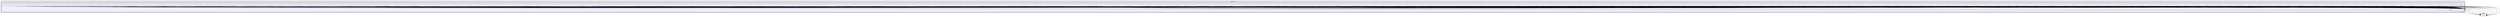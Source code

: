 digraph "xmipp/applications/programs" {
  compound=true
  node [ fontsize="10", fontname="Helvetica"];
  edge [ labelfontsize="10", labelfontname="Helvetica"];
  subgraph clusterdir_b3962408a9d113f537f7fdf538531da9 {
    graph [ bgcolor="#ddddee", pencolor="black", label="applications" fontname="Helvetica", fontsize="10", URL="dir_b3962408a9d113f537f7fdf538531da9.html"]
  subgraph clusterdir_592b16dc4070b933e5655da2b0d20bbb {
    graph [ bgcolor="#eeeeff", pencolor="black", label="" URL="dir_592b16dc4070b933e5655da2b0d20bbb.html"];
    dir_592b16dc4070b933e5655da2b0d20bbb [shape=plaintext label="programs"];
    dir_72466324bb5a4e0fd0ef67b200b22ad2 [shape=box label="angular_accuracy_pca" color="black" fillcolor="white" style="filled" URL="dir_72466324bb5a4e0fd0ef67b200b22ad2.html"];
    dir_26318186a9ed4782f9a7cdc4fea00ee6 [shape=box label="angular_assignment_mag" color="black" fillcolor="white" style="filled" URL="dir_26318186a9ed4782f9a7cdc4fea00ee6.html"];
    dir_a1e7cd0ef94126989e19a316fc5e190f [shape=box label="angular_break_symmetry" color="black" fillcolor="white" style="filled" URL="dir_a1e7cd0ef94126989e19a316fc5e190f.html"];
    dir_6dd6fbe26083a1bca404da0d389d013a [shape=box label="angular_commonline" color="black" fillcolor="white" style="filled" URL="dir_6dd6fbe26083a1bca404da0d389d013a.html"];
    dir_46179eb8f51352204157944329d38e4e [shape=box label="angular_continuous_assign" color="black" fillcolor="white" style="filled" URL="dir_46179eb8f51352204157944329d38e4e.html"];
    dir_431a5443fd76bc8aebc31a85b11e4f66 [shape=box label="angular_continuous_assign2" color="black" fillcolor="white" style="filled" URL="dir_431a5443fd76bc8aebc31a85b11e4f66.html"];
    dir_77a7d3fa830e49a8dcb234d2d26a8291 [shape=box label="angular_discrete_assign" color="black" fillcolor="white" style="filled" URL="dir_77a7d3fa830e49a8dcb234d2d26a8291.html"];
    dir_a8d13ff4aaa8d6443252fc40c7071efc [shape=box label="angular_distance" color="black" fillcolor="white" style="filled" URL="dir_a8d13ff4aaa8d6443252fc40c7071efc.html"];
    dir_9ddba6991d7d6ae524aa145cd2cde6e0 [shape=box label="angular_distribution_show" color="black" fillcolor="white" style="filled" URL="dir_9ddba6991d7d6ae524aa145cd2cde6e0.html"];
    dir_5c29ec2d3074cc05eeab29a80bf32dd8 [shape=box label="angular_estimate_tilt_axis" color="black" fillcolor="white" style="filled" URL="dir_5c29ec2d3074cc05eeab29a80bf32dd8.html"];
    dir_753b58350efcd051e7c23e5b224a6038 [shape=box label="angular_neighbourhood" color="black" fillcolor="white" style="filled" URL="dir_753b58350efcd051e7c23e5b224a6038.html"];
    dir_2ef9760a9b7e181ef34cd1500fde84bb [shape=box label="angular_project_library" color="black" fillcolor="white" style="filled" URL="dir_2ef9760a9b7e181ef34cd1500fde84bb.html"];
    dir_93d0ddae6c5c1d713a14bc3d07a34415 [shape=box label="angular_projection_matching" color="black" fillcolor="white" style="filled" URL="dir_93d0ddae6c5c1d713a14bc3d07a34415.html"];
    dir_0f6681c88d7a293a5edda5d7581542cf [shape=box label="angular_rotate" color="black" fillcolor="white" style="filled" URL="dir_0f6681c88d7a293a5edda5d7581542cf.html"];
    dir_6b14e9a569b7ecf4e4ca69c1be1df576 [shape=box label="angular_sph_alignment" color="black" fillcolor="white" style="filled" URL="dir_6b14e9a569b7ecf4e4ca69c1be1df576.html"];
    dir_edf2653b573b5786d6bb46351865e86f [shape=box label="classify_analyze_cluster" color="black" fillcolor="white" style="filled" URL="dir_edf2653b573b5786d6bb46351865e86f.html"];
    dir_9a6f5454c19b3b888d4af1d2385a9f02 [shape=box label="classify_compare_classes" color="black" fillcolor="white" style="filled" URL="dir_9a6f5454c19b3b888d4af1d2385a9f02.html"];
    dir_14db699c7e71e514c068c02212d0941f [shape=box label="classify_evaluate_classes" color="black" fillcolor="white" style="filled" URL="dir_14db699c7e71e514c068c02212d0941f.html"];
    dir_0ef17882f445abfadbd9aa0ac7b41302 [shape=box label="classify_extract_features" color="black" fillcolor="white" style="filled" URL="dir_0ef17882f445abfadbd9aa0ac7b41302.html"];
    dir_3a246bf6eb6a7b914cf3c58dabdd3d09 [shape=box label="classify_first_split" color="black" fillcolor="white" style="filled" URL="dir_3a246bf6eb6a7b914cf3c58dabdd3d09.html"];
    dir_b4d6e6e0e52b37d833b28adddd05f81d [shape=box label="classify_first_split3" color="black" fillcolor="white" style="filled" URL="dir_b4d6e6e0e52b37d833b28adddd05f81d.html"];
    dir_fbb4af479767ac84736b26b0c9a6f93a [shape=box label="classify_kerdensom" color="black" fillcolor="white" style="filled" URL="dir_fbb4af479767ac84736b26b0c9a6f93a.html"];
    dir_719e19c1ad52d72900670bf404ba93f5 [shape=box label="classify_kmeans_2d" color="black" fillcolor="white" style="filled" URL="dir_719e19c1ad52d72900670bf404ba93f5.html"];
    dir_401cfe45426f16dea550062dd95a1524 [shape=box label="classify_significant" color="black" fillcolor="white" style="filled" URL="dir_401cfe45426f16dea550062dd95a1524.html"];
    dir_59b8f92c745ef5faa58fc84ca64e407f [shape=box label="coordinates_noisy_zones_filter" color="black" fillcolor="white" style="filled" URL="dir_59b8f92c745ef5faa58fc84ca64e407f.html"];
    dir_109069272e841e57d81dfe5ad986899c [shape=box label="ctf_correct_idr" color="black" fillcolor="white" style="filled" URL="dir_109069272e841e57d81dfe5ad986899c.html"];
    dir_09a1cffea3090f8b213c3f335573d305 [shape=box label="ctf_correct_phase" color="black" fillcolor="white" style="filled" URL="dir_09a1cffea3090f8b213c3f335573d305.html"];
    dir_95f263203b0ece141f5e7e1c8126f846 [shape=box label="ctf_correct_wiener2d" color="black" fillcolor="white" style="filled" URL="dir_95f263203b0ece141f5e7e1c8126f846.html"];
    dir_bad2f3e166ef9403f76f1e5c8120d210 [shape=box label="ctf_correct_wiener3d" color="black" fillcolor="white" style="filled" URL="dir_bad2f3e166ef9403f76f1e5c8120d210.html"];
    dir_01c6479fc0fd9a462524a56f9045d27c [shape=box label="ctf_create_ctfdat" color="black" fillcolor="white" style="filled" URL="dir_01c6479fc0fd9a462524a56f9045d27c.html"];
    dir_d299181e1e60229c0ba61c3dfe83f7b3 [shape=box label="ctf_enhance_psd" color="black" fillcolor="white" style="filled" URL="dir_d299181e1e60229c0ba61c3dfe83f7b3.html"];
    dir_368f890b93ce14d7fd462720ff088076 [shape=box label="ctf_estimate_from_micrograph" color="black" fillcolor="white" style="filled" URL="dir_368f890b93ce14d7fd462720ff088076.html"];
    dir_0fb02ba352d5520cadbbbd56527fe8ca [shape=box label="ctf_estimate_from_psd" color="black" fillcolor="white" style="filled" URL="dir_0fb02ba352d5520cadbbbd56527fe8ca.html"];
    dir_4a571f2c4e25fb0dbd3f3f163a513d6b [shape=box label="ctf_estimate_from_psd_fast" color="black" fillcolor="white" style="filled" URL="dir_4a571f2c4e25fb0dbd3f3f163a513d6b.html"];
    dir_2c82407fd773d423dfed3db602b2b9e2 [shape=box label="ctf_group" color="black" fillcolor="white" style="filled" URL="dir_2c82407fd773d423dfed3db602b2b9e2.html"];
    dir_10318ea6d10a05988e3c45a647b48f1c [shape=box label="ctf_phase_flip" color="black" fillcolor="white" style="filled" URL="dir_10318ea6d10a05988e3c45a647b48f1c.html"];
    dir_147330f84dec8e3ba65527d2e84ca319 [shape=box label="ctf_show" color="black" fillcolor="white" style="filled" URL="dir_147330f84dec8e3ba65527d2e84ca319.html"];
    dir_1a91a9406b8078075e6ae0c0e904fc3e [shape=box label="ctf_sort_psds" color="black" fillcolor="white" style="filled" URL="dir_1a91a9406b8078075e6ae0c0e904fc3e.html"];
    dir_e97522517d3703561e8bcf0e28ab2965 [shape=box label="cuda_align_significant" color="black" fillcolor="white" style="filled" URL="dir_e97522517d3703561e8bcf0e28ab2965.html"];
    dir_96b900a4bd57a5332cea31d3881baffc [shape=box label="cuda_angular_sph_alignment" color="black" fillcolor="white" style="filled" URL="dir_96b900a4bd57a5332cea31d3881baffc.html"];
    dir_0045444450ff25aecaef96551777419c [shape=box label="cuda_correlation" color="black" fillcolor="white" style="filled" URL="dir_0045444450ff25aecaef96551777419c.html"];
    dir_d27e872378bebf50f31475c00957f315 [shape=box label="cuda_movie_alignment_correlation" color="black" fillcolor="white" style="filled" URL="dir_d27e872378bebf50f31475c00957f315.html"];
    dir_7b7dd0ca6ca25b5880ecc56937de704c [shape=box label="cuda_reconstruct_fourier" color="black" fillcolor="white" style="filled" URL="dir_7b7dd0ca6ca25b5880ecc56937de704c.html"];
    dir_b0574171b65e4a6893e7ad2f3707c770 [shape=box label="cuda_volume_deform_sph" color="black" fillcolor="white" style="filled" URL="dir_b0574171b65e4a6893e7ad2f3707c770.html"];
    dir_56e7c111bb30cfc03e9c33c4f872de65 [shape=box label="cuda_volume_halves_restoration" color="black" fillcolor="white" style="filled" URL="dir_56e7c111bb30cfc03e9c33c4f872de65.html"];
    dir_12b3a7518b7c5a6eb3c8c9e1aafe8806 [shape=box label="evaluate_coordinates" color="black" fillcolor="white" style="filled" URL="dir_12b3a7518b7c5a6eb3c8c9e1aafe8806.html"];
    dir_013feee1d5761d4798350f4c1f988f98 [shape=box label="extract_subset" color="black" fillcolor="white" style="filled" URL="dir_013feee1d5761d4798350f4c1f988f98.html"];
    dir_78bb30dbd01804896e73d903ac92d254 [shape=box label="flexible_alignment" color="black" fillcolor="white" style="filled" URL="dir_78bb30dbd01804896e73d903ac92d254.html"];
    dir_5aff0cbb21ff9586f88d75bd0e41724b [shape=box label="idr_xray_tomo" color="black" fillcolor="white" style="filled" URL="dir_5aff0cbb21ff9586f88d75bd0e41724b.html"];
    dir_cf25553b0b57af01ab60f2077c2a78b1 [shape=box label="image_align" color="black" fillcolor="white" style="filled" URL="dir_cf25553b0b57af01ab60f2077c2a78b1.html"];
    dir_0a7803aead9526b02420ddd3f8f48dd8 [shape=box label="image_align_tilt_pairs" color="black" fillcolor="white" style="filled" URL="dir_0a7803aead9526b02420ddd3f8f48dd8.html"];
    dir_542b581e1a22f7a9bfc7e730e9a04839 [shape=box label="image_assignment_tilt_pair" color="black" fillcolor="white" style="filled" URL="dir_542b581e1a22f7a9bfc7e730e9a04839.html"];
    dir_d771866b95be7814581f2d97aa944844 [shape=box label="image_common_lines" color="black" fillcolor="white" style="filled" URL="dir_d771866b95be7814581f2d97aa944844.html"];
    dir_fcbb8c5c63feeea3bfb908195dcb4c2f [shape=box label="image_convert" color="black" fillcolor="white" style="filled" URL="dir_fcbb8c5c63feeea3bfb908195dcb4c2f.html"];
    dir_3eccf67fad9333cf74e71c49e18d072e [shape=box label="image_eliminate_byEnergy" color="black" fillcolor="white" style="filled" URL="dir_3eccf67fad9333cf74e71c49e18d072e.html"];
    dir_83ebe9f0113a3ba26ef1d8dbcdd97e94 [shape=box label="image_eliminate_empty_particles" color="black" fillcolor="white" style="filled" URL="dir_83ebe9f0113a3ba26ef1d8dbcdd97e94.html"];
    dir_d0f15e58080bce731e4d53492fc546cb [shape=box label="image_find_center" color="black" fillcolor="white" style="filled" URL="dir_d0f15e58080bce731e4d53492fc546cb.html"];
    dir_368af7b090caae63995837fae608ab7f [shape=box label="image_header" color="black" fillcolor="white" style="filled" URL="dir_368af7b090caae63995837fae608ab7f.html"];
    dir_eaded583e40e4ce7ca15d3dffbbfa9ea [shape=box label="image_histogram" color="black" fillcolor="white" style="filled" URL="dir_eaded583e40e4ce7ca15d3dffbbfa9ea.html"];
    dir_72d0f01bb0d04c93344d1f331e5013e4 [shape=box label="image_odd_even" color="black" fillcolor="white" style="filled" URL="dir_72d0f01bb0d04c93344d1f331e5013e4.html"];
    dir_6051ed5ce1f8d2a3d1ddaf302387675e [shape=box label="image_operate" color="black" fillcolor="white" style="filled" URL="dir_6051ed5ce1f8d2a3d1ddaf302387675e.html"];
    dir_1b0418a5b856a40a3b0f2ed8246e012c [shape=box label="image_residuals" color="black" fillcolor="white" style="filled" URL="dir_1b0418a5b856a40a3b0f2ed8246e012c.html"];
    dir_c41fb3856d0efc5f4af6c4589c6b27ff [shape=box label="image_resize" color="black" fillcolor="white" style="filled" URL="dir_c41fb3856d0efc5f4af6c4589c6b27ff.html"];
    dir_774cedcc50b07fb8cb350bbfc139b196 [shape=box label="image_rotational_pca" color="black" fillcolor="white" style="filled" URL="dir_774cedcc50b07fb8cb350bbfc139b196.html"];
    dir_396592978e58bb3232bb3ebc1b288fe2 [shape=box label="image_rotational_spectra" color="black" fillcolor="white" style="filled" URL="dir_396592978e58bb3232bb3ebc1b288fe2.html"];
    dir_1cd67d8eb527150d1bfbb62338dad60e [shape=box label="image_separate_objects" color="black" fillcolor="white" style="filled" URL="dir_1cd67d8eb527150d1bfbb62338dad60e.html"];
    dir_2049e501199bb464eb0b95ab798efebd [shape=box label="image_sort_by_statistics" color="black" fillcolor="white" style="filled" URL="dir_2049e501199bb464eb0b95ab798efebd.html"];
    dir_8b4bc210bafa3df7aa733ed70439a253 [shape=box label="image_ssnr" color="black" fillcolor="white" style="filled" URL="dir_8b4bc210bafa3df7aa733ed70439a253.html"];
    dir_ad3bd74eb8944f703e6b2f34b6caca30 [shape=box label="image_statistics" color="black" fillcolor="white" style="filled" URL="dir_ad3bd74eb8944f703e6b2f34b6caca30.html"];
    dir_2d613eeb146f7750f5cbaf0904ae2db9 [shape=box label="image_vectorize" color="black" fillcolor="white" style="filled" URL="dir_2d613eeb146f7750f5cbaf0904ae2db9.html"];
    dir_23b741bfbd6e602b2e8efb8463b62c90 [shape=box label="matrix_dimred" color="black" fillcolor="white" style="filled" URL="dir_23b741bfbd6e602b2e8efb8463b62c90.html"];
    dir_bc9a0965d4253e69bb823fb114d5cd96 [shape=box label="metadata_convert_to_spider" color="black" fillcolor="white" style="filled" URL="dir_bc9a0965d4253e69bb823fb114d5cd96.html"];
    dir_87dc861515d600d6990ee96139db57bb [shape=box label="metadata_histogram" color="black" fillcolor="white" style="filled" URL="dir_87dc861515d600d6990ee96139db57bb.html"];
    dir_30b0c48a4f32209b993e88879b186836 [shape=box label="metadata_import" color="black" fillcolor="white" style="filled" URL="dir_30b0c48a4f32209b993e88879b186836.html"];
    dir_cc341baae28843da31e513d33fb7f425 [shape=box label="metadata_split" color="black" fillcolor="white" style="filled" URL="dir_cc341baae28843da31e513d33fb7f425.html"];
    dir_203b5741f8643c51e87365d3135ac1bd [shape=box label="metadata_split_3D" color="black" fillcolor="white" style="filled" URL="dir_203b5741f8643c51e87365d3135ac1bd.html"];
    dir_6173da876c91a047f57099306e248417 [shape=box label="metadata_utilities" color="black" fillcolor="white" style="filled" URL="dir_6173da876c91a047f57099306e248417.html"];
    dir_d20c36c2c08af76e7b058edaa98ad973 [shape=box label="metadata_xml" color="black" fillcolor="white" style="filled" URL="dir_d20c36c2c08af76e7b058edaa98ad973.html"];
    dir_b706d36902b53e8f126c0b6113ec3065 [shape=box label="micrograph_automatic_picking" color="black" fillcolor="white" style="filled" URL="dir_b706d36902b53e8f126c0b6113ec3065.html"];
    dir_8490765cab5005676cdf63caecd0a2ab [shape=box label="micrograph_scissor" color="black" fillcolor="white" style="filled" URL="dir_8490765cab5005676cdf63caecd0a2ab.html"];
    dir_28e92b5c8b94a7288a95849259fd2637 [shape=box label="ml_align2d" color="black" fillcolor="white" style="filled" URL="dir_28e92b5c8b94a7288a95849259fd2637.html"];
    dir_28b91669e095be84721af1a86cfc4002 [shape=box label="ml_refine3d" color="black" fillcolor="white" style="filled" URL="dir_28b91669e095be84721af1a86cfc4002.html"];
    dir_f9005498ddda6397330fc7ae1d12e38c [shape=box label="ml_tomo" color="black" fillcolor="white" style="filled" URL="dir_f9005498ddda6397330fc7ae1d12e38c.html"];
    dir_ca3f236f1a9b72ceaea2f55e02673f32 [shape=box label="mlf_align2d" color="black" fillcolor="white" style="filled" URL="dir_ca3f236f1a9b72ceaea2f55e02673f32.html"];
    dir_40f5b08a5286dd5e491449bedc708c27 [shape=box label="mlf_refine3d" color="black" fillcolor="white" style="filled" URL="dir_40f5b08a5286dd5e491449bedc708c27.html"];
    dir_4995c6ab2287a97d5337eb3ed89a18e0 [shape=box label="movie_alignment_correlation" color="black" fillcolor="white" style="filled" URL="dir_4995c6ab2287a97d5337eb3ed89a18e0.html"];
    dir_54a8707bd821322e0aee7a74749d40f1 [shape=box label="movie_estimate_gain" color="black" fillcolor="white" style="filled" URL="dir_54a8707bd821322e0aee7a74749d40f1.html"];
    dir_bedbee00eee5c1ebe9a339baf27f84f9 [shape=box label="movie_filter_dose" color="black" fillcolor="white" style="filled" URL="dir_bedbee00eee5c1ebe9a339baf27f84f9.html"];
    dir_c6755d8752d785ba2488bd866c822fed [shape=box label="movie_optical_alignment_cpu" color="black" fillcolor="white" style="filled" URL="dir_c6755d8752d785ba2488bd866c822fed.html"];
    dir_ba24cc3726e06fc9b29efb717ff123ed [shape=box label="movie_optical_alignment_gpu" color="black" fillcolor="white" style="filled" URL="dir_ba24cc3726e06fc9b29efb717ff123ed.html"];
    dir_7f6b6503746e1eba4948f00ec984226a [shape=box label="mpi_angular_accuracy_pca" color="black" fillcolor="white" style="filled" URL="dir_7f6b6503746e1eba4948f00ec984226a.html"];
    dir_c74557d44020155ef205e3591c56e76b [shape=box label="mpi_angular_assignment_mag" color="black" fillcolor="white" style="filled" URL="dir_c74557d44020155ef205e3591c56e76b.html"];
    dir_e2c52578c107e2c45d2b4c042247d43e [shape=box label="mpi_angular_class_average" color="black" fillcolor="white" style="filled" URL="dir_e2c52578c107e2c45d2b4c042247d43e.html"];
    dir_aaf9a29f070bcf5d971cc6227ed1b82f [shape=box label="mpi_angular_continuous_assign" color="black" fillcolor="white" style="filled" URL="dir_aaf9a29f070bcf5d971cc6227ed1b82f.html"];
    dir_af70b636ed8bbe6c6ff62bec8c6e0209 [shape=box label="mpi_angular_continuous_assign2" color="black" fillcolor="white" style="filled" URL="dir_af70b636ed8bbe6c6ff62bec8c6e0209.html"];
    dir_68bf8a5ace5050daa3c7c2857557849a [shape=box label="mpi_angular_discrete_assign" color="black" fillcolor="white" style="filled" URL="dir_68bf8a5ace5050daa3c7c2857557849a.html"];
    dir_ec73ccfe3567b90b973847b4f4e4f65c [shape=box label="mpi_angular_project_library" color="black" fillcolor="white" style="filled" URL="dir_ec73ccfe3567b90b973847b4f4e4f65c.html"];
    dir_2ba99123757595d603b2edb45b632eb6 [shape=box label="mpi_angular_projection_matching" color="black" fillcolor="white" style="filled" URL="dir_2ba99123757595d603b2edb45b632eb6.html"];
    dir_d2c83223447fcf8a44d0f1678f6aa4c8 [shape=box label="mpi_angular_sph_alignment" color="black" fillcolor="white" style="filled" URL="dir_d2c83223447fcf8a44d0f1678f6aa4c8.html"];
    dir_65b611082b2b98204b3adfc62c67f2bf [shape=box label="mpi_classify_CL2D" color="black" fillcolor="white" style="filled" URL="dir_65b611082b2b98204b3adfc62c67f2bf.html"];
    dir_95888da6777f3a8e287e9c462b6902c2 [shape=box label="mpi_classify_CL2D_core_analysis" color="black" fillcolor="white" style="filled" URL="dir_95888da6777f3a8e287e9c462b6902c2.html"];
    dir_503aa0227cbd28861c90991e1b373a10 [shape=box label="mpi_classify_CLTomo_prog" color="black" fillcolor="white" style="filled" URL="dir_503aa0227cbd28861c90991e1b373a10.html"];
    dir_5ec7859e5316a586cc7e89f671ada23f [shape=box label="mpi_classify_FTTRI" color="black" fillcolor="white" style="filled" URL="dir_5ec7859e5316a586cc7e89f671ada23f.html"];
    dir_68a138be4b3f104e72485ea42c0ab491 [shape=box label="mpi_ctf_correct_idr" color="black" fillcolor="white" style="filled" URL="dir_68a138be4b3f104e72485ea42c0ab491.html"];
    dir_2e82b11b05afed5c244bb4cee9430c99 [shape=box label="mpi_ctf_correct_phase" color="black" fillcolor="white" style="filled" URL="dir_2e82b11b05afed5c244bb4cee9430c99.html"];
    dir_a34e625cd7f5c738052be345e127ce66 [shape=box label="mpi_ctf_correct_wiener2d" color="black" fillcolor="white" style="filled" URL="dir_a34e625cd7f5c738052be345e127ce66.html"];
    dir_d9daacb7ce0807508adf8d5043483ab8 [shape=box label="mpi_ctf_sort_psds" color="black" fillcolor="white" style="filled" URL="dir_d9daacb7ce0807508adf8d5043483ab8.html"];
    dir_979e3a8b4409d225aef5297e5d72a896 [shape=box label="mpi_cuda_reconstruct_fourier" color="black" fillcolor="white" style="filled" URL="dir_979e3a8b4409d225aef5297e5d72a896.html"];
    dir_927b677a7f0c72ef3faadbec478bbb57 [shape=box label="mpi_image_eliminate_byEnergy" color="black" fillcolor="white" style="filled" URL="dir_927b677a7f0c72ef3faadbec478bbb57.html"];
    dir_230092ad4a8bd67595903509c5d9c15a [shape=box label="mpi_image_operate" color="black" fillcolor="white" style="filled" URL="dir_230092ad4a8bd67595903509c5d9c15a.html"];
    dir_5704f1d326acc093c9d510b2b0aaa772 [shape=box label="mpi_image_resize" color="black" fillcolor="white" style="filled" URL="dir_5704f1d326acc093c9d510b2b0aaa772.html"];
    dir_4028d363b84b28c0492547f9b69c935e [shape=box label="mpi_image_rotational_pca" color="black" fillcolor="white" style="filled" URL="dir_4028d363b84b28c0492547f9b69c935e.html"];
    dir_0bb4ddf52cb832cf5f652e47db72aaed [shape=box label="mpi_image_sort" color="black" fillcolor="white" style="filled" URL="dir_0bb4ddf52cb832cf5f652e47db72aaed.html"];
    dir_04e5fb7408c064cce698acb334f962b2 [shape=box label="mpi_image_ssnr" color="black" fillcolor="white" style="filled" URL="dir_04e5fb7408c064cce698acb334f962b2.html"];
    dir_6a5ac64eb782b08e39db3f33fbf2284c [shape=box label="mpi_ml_align2d" color="black" fillcolor="white" style="filled" URL="dir_6a5ac64eb782b08e39db3f33fbf2284c.html"];
    dir_7eb653e40e24010e8015630b7ebba243 [shape=box label="mpi_ml_refine3d" color="black" fillcolor="white" style="filled" URL="dir_7eb653e40e24010e8015630b7ebba243.html"];
    dir_d83ea1c3b48fcf149f8a3807f6d1eead [shape=box label="mpi_ml_tomo" color="black" fillcolor="white" style="filled" URL="dir_d83ea1c3b48fcf149f8a3807f6d1eead.html"];
    dir_30ded59d0f1b1f06da07599b1ca3c9ab [shape=box label="mpi_mlf_align2d" color="black" fillcolor="white" style="filled" URL="dir_30ded59d0f1b1f06da07599b1ca3c9ab.html"];
    dir_32c6bc5e15598ba5fd459d3ceda845e1 [shape=box label="mpi_mlf_refine3d" color="black" fillcolor="white" style="filled" URL="dir_32c6bc5e15598ba5fd459d3ceda845e1.html"];
    dir_2de2db3b4860bc6e11fc50ccf2d9529a [shape=box label="mpi_multireference_aligneability" color="black" fillcolor="white" style="filled" URL="dir_2de2db3b4860bc6e11fc50ccf2d9529a.html"];
    dir_8a60b69a8fc6c3baa40f7d5181f14b87 [shape=box label="mpi_nma_alignment" color="black" fillcolor="white" style="filled" URL="dir_8a60b69a8fc6c3baa40f7d5181f14b87.html"];
    dir_295daf9192f1412163afeb805de66da1 [shape=box label="mpi_nma_alignment_vol" color="black" fillcolor="white" style="filled" URL="dir_295daf9192f1412163afeb805de66da1.html"];
    dir_fb3b1c4e8fe8198cb9366667b6522027 [shape=box label="mpi_performance_test" color="black" fillcolor="white" style="filled" URL="dir_fb3b1c4e8fe8198cb9366667b6522027.html"];
    dir_4ec0e6a76aadd2b11bd6008dc51aaf2e [shape=box label="mpi_reconstruct_admm" color="black" fillcolor="white" style="filled" URL="dir_4ec0e6a76aadd2b11bd6008dc51aaf2e.html"];
    dir_797f4a140a81105f2ea45dd7147d859a [shape=box label="mpi_reconstruct_art" color="black" fillcolor="white" style="filled" URL="dir_797f4a140a81105f2ea45dd7147d859a.html"];
    dir_17838336ec60505126cde5f3271c2538 [shape=box label="mpi_reconstruct_fourier" color="black" fillcolor="white" style="filled" URL="dir_17838336ec60505126cde5f3271c2538.html"];
    dir_2890d83439b845d4cff8800cc2e80f87 [shape=box label="mpi_reconstruct_fourier_accel" color="black" fillcolor="white" style="filled" URL="dir_2890d83439b845d4cff8800cc2e80f87.html"];
    dir_c88bc0fae38fba8bfab915cbc09d6719 [shape=box label="mpi_reconstruct_significant" color="black" fillcolor="white" style="filled" URL="dir_c88bc0fae38fba8bfab915cbc09d6719.html"];
    dir_ab0152672d2db2b7ba96b3b61d662a30 [shape=box label="mpi_reconstruct_wbp" color="black" fillcolor="white" style="filled" URL="dir_ab0152672d2db2b7ba96b3b61d662a30.html"];
    dir_0dbf29ce7b807273196fd4fd3906b93f [shape=box label="mpi_run" color="black" fillcolor="white" style="filled" URL="dir_0dbf29ce7b807273196fd4fd3906b93f.html"];
    dir_b6e47fb5def02d1e5e8cd940afbe7f45 [shape=box label="mpi_starpu_reconstruct_fourier" color="black" fillcolor="white" style="filled" URL="dir_b6e47fb5def02d1e5e8cd940afbe7f45.html"];
    dir_cab4d66b160fac5100f3667513854552 [shape=box label="mpi_tomo_extract_subvolume" color="black" fillcolor="white" style="filled" URL="dir_cab4d66b160fac5100f3667513854552.html"];
    dir_cdb1cb0625575a54f44c52ab0adcd7c6 [shape=box label="mpi_transform_adjust_image_grey_levels" color="black" fillcolor="white" style="filled" URL="dir_cdb1cb0625575a54f44c52ab0adcd7c6.html"];
    dir_07799c5dd4b2ef5a15e1c5ad071b4e5b [shape=box label="mpi_transform_filter" color="black" fillcolor="white" style="filled" URL="dir_07799c5dd4b2ef5a15e1c5ad071b4e5b.html"];
    dir_966f193849830028c22f29ecb15726d0 [shape=box label="mpi_transform_geometry" color="black" fillcolor="white" style="filled" URL="dir_966f193849830028c22f29ecb15726d0.html"];
    dir_004495a2fc736ac845a701f973794062 [shape=box label="mpi_transform_mask" color="black" fillcolor="white" style="filled" URL="dir_004495a2fc736ac845a701f973794062.html"];
    dir_295fe2d5609881f9e8cc17ea8926c3c1 [shape=box label="mpi_transform_normalize" color="black" fillcolor="white" style="filled" URL="dir_295fe2d5609881f9e8cc17ea8926c3c1.html"];
    dir_51a4fd782f30c625fadfca65e0ae06ff [shape=box label="mpi_transform_symmetrize" color="black" fillcolor="white" style="filled" URL="dir_51a4fd782f30c625fadfca65e0ae06ff.html"];
    dir_254d0c71bf0811693336a4c18190175d [shape=box label="mpi_transform_threshold" color="black" fillcolor="white" style="filled" URL="dir_254d0c71bf0811693336a4c18190175d.html"];
    dir_b29a9a1e5a692f31b87a6364048312fb [shape=box label="mpi_validation_nontilt" color="black" fillcolor="white" style="filled" URL="dir_b29a9a1e5a692f31b87a6364048312fb.html"];
    dir_3c3b5306cb6a9140882b20cf1e96129a [shape=box label="mpi_volume_homogenizer" color="black" fillcolor="white" style="filled" URL="dir_3c3b5306cb6a9140882b20cf1e96129a.html"];
    dir_f7813f697b30ba4025d37cb4fc4fd6fc [shape=box label="mpi_volumeset_align" color="black" fillcolor="white" style="filled" URL="dir_f7813f697b30ba4025d37cb4fc4fd6fc.html"];
    dir_a421c4360a03fee8aec36a152d87e5e3 [shape=box label="mpi_write_test" color="black" fillcolor="white" style="filled" URL="dir_a421c4360a03fee8aec36a152d87e5e3.html"];
    dir_a3974e251d91460a9214f34494f532ea [shape=box label="mpi_xray_project" color="black" fillcolor="white" style="filled" URL="dir_a3974e251d91460a9214f34494f532ea.html"];
    dir_07ec860eeee224e5894e53e82391e06d [shape=box label="mrc_create_metadata" color="black" fillcolor="white" style="filled" URL="dir_07ec860eeee224e5894e53e82391e06d.html"];
    dir_f1d994717f1f0d173384b5e566458760 [shape=box label="multireference_aligneability" color="black" fillcolor="white" style="filled" URL="dir_f1d994717f1f0d173384b5e566458760.html"];
    dir_792c656ed80daaa268c1421f87383e2f [shape=box label="nma_alignment" color="black" fillcolor="white" style="filled" URL="dir_792c656ed80daaa268c1421f87383e2f.html"];
    dir_f66a402737b52668281708c04cb3bb25 [shape=box label="nma_alignment_vol" color="black" fillcolor="white" style="filled" URL="dir_f66a402737b52668281708c04cb3bb25.html"];
    dir_de6a04f6337687abc80941241205f7a5 [shape=box label="pdb_analysis" color="black" fillcolor="white" style="filled" URL="dir_de6a04f6337687abc80941241205f7a5.html"];
    dir_eac4a276c87ab155fd4145d0e5f00a69 [shape=box label="pdb_construct_dictionary" color="black" fillcolor="white" style="filled" URL="dir_eac4a276c87ab155fd4145d0e5f00a69.html"];
    dir_ee1e0c78985827862af348f4bd2eca71 [shape=box label="pdb_label_from_volume" color="black" fillcolor="white" style="filled" URL="dir_ee1e0c78985827862af348f4bd2eca71.html"];
    dir_300620388a6d10c84007c67fd47f728e [shape=box label="pdb_nma_deform" color="black" fillcolor="white" style="filled" URL="dir_300620388a6d10c84007c67fd47f728e.html"];
    dir_0f04cea7df343a12f6c0a160d1a09332 [shape=box label="pdb_reduce_pseudoatoms" color="black" fillcolor="white" style="filled" URL="dir_0f04cea7df343a12f6c0a160d1a09332.html"];
    dir_3296ad72fe948d0c50eb091ca369a41f [shape=box label="pdb_restore_with_dictionary" color="black" fillcolor="white" style="filled" URL="dir_3296ad72fe948d0c50eb091ca369a41f.html"];
    dir_20ccfcee3b42f7d6cc3a97c1c224e049 [shape=box label="pdb_sph_deform" color="black" fillcolor="white" style="filled" URL="dir_20ccfcee3b42f7d6cc3a97c1c224e049.html"];
    dir_a51f7384125f488ee877d3767c050a66 [shape=box label="phantom_create" color="black" fillcolor="white" style="filled" URL="dir_a51f7384125f488ee877d3767c050a66.html"];
    dir_fa4884a0d6f63b7e599c34c7f9ccc109 [shape=box label="phantom_movie" color="black" fillcolor="white" style="filled" URL="dir_fa4884a0d6f63b7e599c34c7f9ccc109.html"];
    dir_d6e9dab2c85a83bd3af799dd2da0e2fd [shape=box label="phantom_project" color="black" fillcolor="white" style="filled" URL="dir_d6e9dab2c85a83bd3af799dd2da0e2fd.html"];
    dir_e2f8070d7d53cf3ca968b49ea5525e5c [shape=box label="phantom_simulate_microscope" color="black" fillcolor="white" style="filled" URL="dir_e2f8070d7d53cf3ca968b49ea5525e5c.html"];
    dir_1856bceeda9559498062aee43a9915d9 [shape=box label="phantom_transform" color="black" fillcolor="white" style="filled" URL="dir_1856bceeda9559498062aee43a9915d9.html"];
    dir_51f0f4428a19a7eb541883b1713e53a7 [shape=box label="reconstruct_admm" color="black" fillcolor="white" style="filled" URL="dir_51f0f4428a19a7eb541883b1713e53a7.html"];
    dir_9dbce2afb53399bd7171de24171a8712 [shape=box label="reconstruct_art" color="black" fillcolor="white" style="filled" URL="dir_9dbce2afb53399bd7171de24171a8712.html"];
    dir_0d472a4a236b7890b06e391e80231ab2 [shape=box label="reconstruct_art_pseudo" color="black" fillcolor="white" style="filled" URL="dir_0d472a4a236b7890b06e391e80231ab2.html"];
    dir_d898ade9525bcb9b4ee819b7b192960c [shape=box label="reconstruct_art_xray" color="black" fillcolor="white" style="filled" URL="dir_d898ade9525bcb9b4ee819b7b192960c.html"];
    dir_6c86e47398c04fdac46ff1f7863683ae [shape=box label="reconstruct_fourier" color="black" fillcolor="white" style="filled" URL="dir_6c86e47398c04fdac46ff1f7863683ae.html"];
    dir_0d198eb8cd62c73c6d59f999b4852014 [shape=box label="reconstruct_fourier_accel" color="black" fillcolor="white" style="filled" URL="dir_0d198eb8cd62c73c6d59f999b4852014.html"];
    dir_c885d223b05e57a765fecaf55559cccd [shape=box label="reconstruct_significant" color="black" fillcolor="white" style="filled" URL="dir_c885d223b05e57a765fecaf55559cccd.html"];
    dir_78fde570f9416efabd86900ffd4a6d53 [shape=box label="reconstruct_wbp" color="black" fillcolor="white" style="filled" URL="dir_78fde570f9416efabd86900ffd4a6d53.html"];
    dir_c3831263fcd8997746781adf74d843ef [shape=box label="resolution_directional" color="black" fillcolor="white" style="filled" URL="dir_c3831263fcd8997746781adf74d843ef.html"];
    dir_2c88f753d08511f59e1d1e16c765c7f8 [shape=box label="resolution_fsc" color="black" fillcolor="white" style="filled" URL="dir_2c88f753d08511f59e1d1e16c765c7f8.html"];
    dir_0d6837c14817cdec0c064096675f497e [shape=box label="resolution_fso" color="black" fillcolor="white" style="filled" URL="dir_0d6837c14817cdec0c064096675f497e.html"];
    dir_e070b62ff6e20567964e2fc1391f5502 [shape=box label="resolution_ibw" color="black" fillcolor="white" style="filled" URL="dir_e070b62ff6e20567964e2fc1391f5502.html"];
    dir_d3e1be6778e80ab104369c01fd7c516f [shape=box label="resolution_localfilter" color="black" fillcolor="white" style="filled" URL="dir_d3e1be6778e80ab104369c01fd7c516f.html"];
    dir_bcd96d085b58bc423e418c20ba6275dd [shape=box label="resolution_monogenic_signal" color="black" fillcolor="white" style="filled" URL="dir_bcd96d085b58bc423e418c20ba6275dd.html"];
    dir_95ef9333151483c8abd34f6167878763 [shape=box label="resolution_monotomo" color="black" fillcolor="white" style="filled" URL="dir_95ef9333151483c8abd34f6167878763.html"];
    dir_735c6776f51118b8071fefbee59ab09a [shape=box label="resolution_pdb_bfactor" color="black" fillcolor="white" style="filled" URL="dir_735c6776f51118b8071fefbee59ab09a.html"];
    dir_0d7dcc3ac531978ed67dbd236a5f86a4 [shape=box label="resolution_ssnr" color="black" fillcolor="white" style="filled" URL="dir_0d7dcc3ac531978ed67dbd236a5f86a4.html"];
    dir_2f34ae95ce3d370a4caba2dc95602140 [shape=box label="score_micrograph" color="black" fillcolor="white" style="filled" URL="dir_2f34ae95ce3d370a4caba2dc95602140.html"];
    dir_ce40ae57da98ea631e070e15ec326272 [shape=box label="starpu_reconstruct_fourier" color="black" fillcolor="white" style="filled" URL="dir_ce40ae57da98ea631e070e15ec326272.html"];
    dir_26b2cb39b2442b5b15130a5f8e188bbb [shape=box label="subtract_projection" color="black" fillcolor="white" style="filled" URL="dir_26b2cb39b2442b5b15130a5f8e188bbb.html"];
    dir_acad28706765854e0e43508aceb2fc74 [shape=box label="tomo_align_dual_tilt_series" color="black" fillcolor="white" style="filled" URL="dir_acad28706765854e0e43508aceb2fc74.html"];
    dir_381cd50b629e36a2c26fef9bf4a6a55c [shape=box label="tomo_align_refinement" color="black" fillcolor="white" style="filled" URL="dir_381cd50b629e36a2c26fef9bf4a6a55c.html"];
    dir_26e3e1577c5fc4c53ac4bba78cc74351 [shape=box label="tomo_align_tilt_series" color="black" fillcolor="white" style="filled" URL="dir_26e3e1577c5fc4c53ac4bba78cc74351.html"];
    dir_4e0ec42c73bf061b69391e7ce831b6d4 [shape=box label="tomo_detect_missing_wedge" color="black" fillcolor="white" style="filled" URL="dir_4e0ec42c73bf061b69391e7ce831b6d4.html"];
    dir_3bbb74c0da835b4e7de0a50a7a9c1ba0 [shape=box label="tomo_extract_subvolume" color="black" fillcolor="white" style="filled" URL="dir_3bbb74c0da835b4e7de0a50a7a9c1ba0.html"];
    dir_a80b3a61de09328b2f38bca79c7fcf38 [shape=box label="tomo_filter_coordinates" color="black" fillcolor="white" style="filled" URL="dir_a80b3a61de09328b2f38bca79c7fcf38.html"];
    dir_4bec5cefe8d4c8f060a7d075c59e3800 [shape=box label="tomo_map_back" color="black" fillcolor="white" style="filled" URL="dir_4bec5cefe8d4c8f060a7d075c59e3800.html"];
    dir_06764c1e45c2eb8bd41e19d15ac7b3d5 [shape=box label="tomo_project" color="black" fillcolor="white" style="filled" URL="dir_06764c1e45c2eb8bd41e19d15ac7b3d5.html"];
    dir_64c1af8922f0f1d4521de98dc26dffd6 [shape=box label="tomo_remove_fluctuations" color="black" fillcolor="white" style="filled" URL="dir_64c1af8922f0f1d4521de98dc26dffd6.html"];
    dir_0055d44fa7f1c54faf928a9372856599 [shape=box label="transform_add_noise" color="black" fillcolor="white" style="filled" URL="dir_0055d44fa7f1c54faf928a9372856599.html"];
    dir_61d222668f7be6bfd4b5ab6fe9cd9a19 [shape=box label="transform_adjust_image_grey_levels" color="black" fillcolor="white" style="filled" URL="dir_61d222668f7be6bfd4b5ab6fe9cd9a19.html"];
    dir_6cca37c45301c5bbfbfeaea756cf3f47 [shape=box label="transform_adjust_volume_grey_levels" color="black" fillcolor="white" style="filled" URL="dir_6cca37c45301c5bbfbfeaea756cf3f47.html"];
    dir_361f48e46005f480f207bcbab6c6c034 [shape=box label="transform_center_image" color="black" fillcolor="white" style="filled" URL="dir_361f48e46005f480f207bcbab6c6c034.html"];
    dir_b279fa719c0fa8537aace53da59cceac [shape=box label="transform_dimred" color="black" fillcolor="white" style="filled" URL="dir_b279fa719c0fa8537aace53da59cceac.html"];
    dir_71e6b57b31cdab333b1797b250841e2f [shape=box label="transform_downsample" color="black" fillcolor="white" style="filled" URL="dir_71e6b57b31cdab333b1797b250841e2f.html"];
    dir_74a7a184f52befd03eca757db0966016 [shape=box label="transform_filter" color="black" fillcolor="white" style="filled" URL="dir_74a7a184f52befd03eca757db0966016.html"];
    dir_b0c18ff4273f5a010f1e958247c66116 [shape=box label="transform_geometry" color="black" fillcolor="white" style="filled" URL="dir_b0c18ff4273f5a010f1e958247c66116.html"];
    dir_0e81ecf2a088bad0f33e18726e497e02 [shape=box label="transform_mask" color="black" fillcolor="white" style="filled" URL="dir_0e81ecf2a088bad0f33e18726e497e02.html"];
    dir_85fc2b83521f6b1a73541985c1294393 [shape=box label="transform_mirror" color="black" fillcolor="white" style="filled" URL="dir_85fc2b83521f6b1a73541985c1294393.html"];
    dir_03cedee22e7786bab25e4d9a823981a1 [shape=box label="transform_morphology" color="black" fillcolor="white" style="filled" URL="dir_03cedee22e7786bab25e4d9a823981a1.html"];
    dir_c4e2ccbcb48aef8c7cb63666c6311048 [shape=box label="transform_normalize" color="black" fillcolor="white" style="filled" URL="dir_c4e2ccbcb48aef8c7cb63666c6311048.html"];
    dir_0a415413069a916ea9455e78b6bb28ef [shape=box label="transform_randomize_phases" color="black" fillcolor="white" style="filled" URL="dir_0a415413069a916ea9455e78b6bb28ef.html"];
    dir_6ab8336729e94c563f54971d3c265896 [shape=box label="transform_range_adjust" color="black" fillcolor="white" style="filled" URL="dir_6ab8336729e94c563f54971d3c265896.html"];
    dir_7cce25e615af75670f9afe0a2a8be541 [shape=box label="transform_symmetrize" color="black" fillcolor="white" style="filled" URL="dir_7cce25e615af75670f9afe0a2a8be541.html"];
    dir_b32c89b41dcf74af03379628310bc2fb [shape=box label="transform_threshold" color="black" fillcolor="white" style="filled" URL="dir_b32c89b41dcf74af03379628310bc2fb.html"];
    dir_a5042c713db23d753dffef0a70bceb95 [shape=box label="transform_window" color="black" fillcolor="white" style="filled" URL="dir_a5042c713db23d753dffef0a70bceb95.html"];
    dir_1acb7f231d70a20727b0cb28a3c0505b [shape=box label="validation_nontilt" color="black" fillcolor="white" style="filled" URL="dir_1acb7f231d70a20727b0cb28a3c0505b.html"];
    dir_2e911b55fec3987a9b96221a36e4b86c [shape=box label="validation_tilt_pairs" color="black" fillcolor="white" style="filled" URL="dir_2e911b55fec3987a9b96221a36e4b86c.html"];
    dir_80b65b6f9b5a43be128b15e8d541719b [shape=box label="version" color="black" fillcolor="white" style="filled" URL="dir_80b65b6f9b5a43be128b15e8d541719b.html"];
    dir_43c50bbca406e2cf18adb4de58c34561 [shape=box label="volume_align_prog" color="black" fillcolor="white" style="filled" URL="dir_43c50bbca406e2cf18adb4de58c34561.html"];
    dir_4067903878303f85e28f9d6fb59a2f72 [shape=box label="volume_apply_deform_sph" color="black" fillcolor="white" style="filled" URL="dir_4067903878303f85e28f9d6fb59a2f72.html"];
    dir_4564420ffe795fa67feafa4e1169f499 [shape=box label="volume_center" color="black" fillcolor="white" style="filled" URL="dir_4564420ffe795fa67feafa4e1169f499.html"];
    dir_847548524e484249e34f2b9c1f92fe67 [shape=box label="volume_correct_bfactor" color="black" fillcolor="white" style="filled" URL="dir_847548524e484249e34f2b9c1f92fe67.html"];
    dir_9b5ae9a20c7149deac107974a4f65c44 [shape=box label="volume_deform_sph" color="black" fillcolor="white" style="filled" URL="dir_9b5ae9a20c7149deac107974a4f65c44.html"];
    dir_c3f93bb742ebc08e3bc0be0b621af0d4 [shape=box label="volume_enhance_contrast" color="black" fillcolor="white" style="filled" URL="dir_c3f93bb742ebc08e3bc0be0b621af0d4.html"];
    dir_54754b7b7ed1c2781ba4bd540534604e [shape=box label="volume_find_symmetry" color="black" fillcolor="white" style="filled" URL="dir_54754b7b7ed1c2781ba4bd540534604e.html"];
    dir_27f1273f13c91afe1b6d3427d592e9fd [shape=box label="volume_from_pdb" color="black" fillcolor="white" style="filled" URL="dir_27f1273f13c91afe1b6d3427d592e9fd.html"];
    dir_ae7600d9706fd0ddaaa42b66e098ebb1 [shape=box label="volume_halves_restoration" color="black" fillcolor="white" style="filled" URL="dir_ae7600d9706fd0ddaaa42b66e098ebb1.html"];
    dir_a847ca4a8a1f17f078b77ec1f5bd9166 [shape=box label="volume_initial_simulated_annealing" color="black" fillcolor="white" style="filled" URL="dir_a847ca4a8a1f17f078b77ec1f5bd9166.html"];
    dir_f95adc313554677daebe774ec76860e0 [shape=box label="volume_local_sharpening" color="black" fillcolor="white" style="filled" URL="dir_f95adc313554677daebe774ec76860e0.html"];
    dir_1c3b42f0a2438aaf4299fa67f3af241b [shape=box label="volume_pca" color="black" fillcolor="white" style="filled" URL="dir_1c3b42f0a2438aaf4299fa67f3af241b.html"];
    dir_6351e8d8b967d13c164c0c18d56b4b41 [shape=box label="volume_reslice" color="black" fillcolor="white" style="filled" URL="dir_6351e8d8b967d13c164c0c18d56b4b41.html"];
    dir_f2c89ac74136127fbd06647a49a9de20 [shape=box label="volume_segment" color="black" fillcolor="white" style="filled" URL="dir_f2c89ac74136127fbd06647a49a9de20.html"];
    dir_6ea8202469c365f02f4bc497211f94aa [shape=box label="volume_structure_factor" color="black" fillcolor="white" style="filled" URL="dir_6ea8202469c365f02f4bc497211f94aa.html"];
    dir_6e79b67a95c8cee8fb02411d6813b5e1 [shape=box label="volume_subtraction" color="black" fillcolor="white" style="filled" URL="dir_6e79b67a95c8cee8fb02411d6813b5e1.html"];
    dir_9f88b7858a1eab9ec75ab005e905560a [shape=box label="volume_to_pseudoatoms" color="black" fillcolor="white" style="filled" URL="dir_9f88b7858a1eab9ec75ab005e905560a.html"];
    dir_e071f86e0dc6ce5ad4911fa58fb2f1dc [shape=box label="volume_to_web" color="black" fillcolor="white" style="filled" URL="dir_e071f86e0dc6ce5ad4911fa58fb2f1dc.html"];
    dir_c1fba196d6aeac551a0079ca32277ee3 [shape=box label="volume_validate_pca" color="black" fillcolor="white" style="filled" URL="dir_c1fba196d6aeac551a0079ca32277ee3.html"];
    dir_e3e07fb49b4c168fabd7b225b8e5f71f [shape=box label="volumeset_align" color="black" fillcolor="white" style="filled" URL="dir_e3e07fb49b4c168fabd7b225b8e5f71f.html"];
    dir_59042ffb8348946d8c776f2f64cef7f0 [shape=box label="work_test" color="black" fillcolor="white" style="filled" URL="dir_59042ffb8348946d8c776f2f64cef7f0.html"];
    dir_a9f454e081e2f680a82df506a3c53e33 [shape=box label="xray_import" color="black" fillcolor="white" style="filled" URL="dir_a9f454e081e2f680a82df506a3c53e33.html"];
    dir_b7e476db841db2faa4c0d2dbdb922430 [shape=box label="xray_project" color="black" fillcolor="white" style="filled" URL="dir_b7e476db841db2faa4c0d2dbdb922430.html"];
    dir_2c1548ecaaa59920feb991bd8a8b74c1 [shape=box label="xray_psf_create" color="black" fillcolor="white" style="filled" URL="dir_2c1548ecaaa59920feb991bd8a8b74c1.html"];
  }
  }
  dir_ce4d0d8fc85c2c70612466225bfce71d [shape=box label="xmippCore" fillcolor="white" style="filled" color="red" URL="dir_ce4d0d8fc85c2c70612466225bfce71d.html"];
  dir_29dba3f3840f20df3b04d1972e99046b [shape=box label="libraries" fillcolor="white" style="filled" color="red" URL="dir_29dba3f3840f20df3b04d1972e99046b.html"];
  dir_2e911b55fec3987a9b96221a36e4b86c->dir_29dba3f3840f20df3b04d1972e99046b [headlabel="1", labeldistance=1.5 headhref="dir_000240_000027.html"];
  dir_cab4d66b160fac5100f3667513854552->dir_29dba3f3840f20df3b04d1972e99046b [headlabel="2", labeldistance=1.5 headhref="dir_000164_000027.html"];
  dir_ba24cc3726e06fc9b29efb717ff123ed->dir_c6755d8752d785ba2488bd866c822fed [headlabel="1", labeldistance=1.5 headhref="dir_000122_000121.html"];
  dir_04e5fb7408c064cce698acb334f962b2->dir_29dba3f3840f20df3b04d1972e99046b [headlabel="2", labeldistance=1.5 headhref="dir_000146_000027.html"];
  dir_4a571f2c4e25fb0dbd3f3f163a513d6b->dir_29dba3f3840f20df3b04d1972e99046b [headlabel="1", labeldistance=1.5 headhref="dir_000064_000027.html"];
  dir_c74557d44020155ef205e3591c56e76b->dir_29dba3f3840f20df3b04d1972e99046b [headlabel="1", labeldistance=1.5 headhref="dir_000124_000027.html"];
  dir_8490765cab5005676cdf63caecd0a2ab->dir_29dba3f3840f20df3b04d1972e99046b [headlabel="1", labeldistance=1.5 headhref="dir_000111_000027.html"];
  dir_0045444450ff25aecaef96551777419c->dir_29dba3f3840f20df3b04d1972e99046b [headlabel="1", labeldistance=1.5 headhref="dir_000071_000027.html"];
  dir_b279fa719c0fa8537aace53da59cceac->dir_29dba3f3840f20df3b04d1972e99046b [headlabel="1", labeldistance=1.5 headhref="dir_000226_000027.html"];
  dir_20ccfcee3b42f7d6cc3a97c1c224e049->dir_29dba3f3840f20df3b04d1972e99046b [headlabel="1", labeldistance=1.5 headhref="dir_000187_000027.html"];
  dir_735c6776f51118b8071fefbee59ab09a->dir_29dba3f3840f20df3b04d1972e99046b [headlabel="1", labeldistance=1.5 headhref="dir_000208_000027.html"];
  dir_54a8707bd821322e0aee7a74749d40f1->dir_29dba3f3840f20df3b04d1972e99046b [headlabel="1", labeldistance=1.5 headhref="dir_000119_000027.html"];
  dir_61d222668f7be6bfd4b5ab6fe9cd9a19->dir_29dba3f3840f20df3b04d1972e99046b [headlabel="1", labeldistance=1.5 headhref="dir_000223_000027.html"];
  dir_b7e476db841db2faa4c0d2dbdb922430->dir_29dba3f3840f20df3b04d1972e99046b [headlabel="1", labeldistance=1.5 headhref="dir_000264_000027.html"];
  dir_ae7600d9706fd0ddaaa42b66e098ebb1->dir_29dba3f3840f20df3b04d1972e99046b [headlabel="1", labeldistance=1.5 headhref="dir_000250_000027.html"];
  dir_2c82407fd773d423dfed3db602b2b9e2->dir_29dba3f3840f20df3b04d1972e99046b [headlabel="1", labeldistance=1.5 headhref="dir_000065_000027.html"];
  dir_3c3b5306cb6a9140882b20cf1e96129a->dir_ce4d0d8fc85c2c70612466225bfce71d [headlabel="5", labeldistance=1.5 headhref="dir_000173_000271.html"];
  dir_3c3b5306cb6a9140882b20cf1e96129a->dir_29dba3f3840f20df3b04d1972e99046b [headlabel="4", labeldistance=1.5 headhref="dir_000173_000027.html"];
  dir_c88bc0fae38fba8bfab915cbc09d6719->dir_29dba3f3840f20df3b04d1972e99046b [headlabel="1", labeldistance=1.5 headhref="dir_000160_000027.html"];
  dir_32c6bc5e15598ba5fd459d3ceda845e1->dir_29dba3f3840f20df3b04d1972e99046b [headlabel="1", labeldistance=1.5 headhref="dir_000151_000027.html"];
  dir_ca3f236f1a9b72ceaea2f55e02673f32->dir_29dba3f3840f20df3b04d1972e99046b [headlabel="1", labeldistance=1.5 headhref="dir_000115_000027.html"];
  dir_78fde570f9416efabd86900ffd4a6d53->dir_29dba3f3840f20df3b04d1972e99046b [headlabel="1", labeldistance=1.5 headhref="dir_000200_000027.html"];
  dir_51a4fd782f30c625fadfca65e0ae06ff->dir_29dba3f3840f20df3b04d1972e99046b [headlabel="2", labeldistance=1.5 headhref="dir_000170_000027.html"];
  dir_d27e872378bebf50f31475c00957f315->dir_29dba3f3840f20df3b04d1972e99046b [headlabel="1", labeldistance=1.5 headhref="dir_000072_000027.html"];
  dir_6ea8202469c365f02f4bc497211f94aa->dir_29dba3f3840f20df3b04d1972e99046b [headlabel="1", labeldistance=1.5 headhref="dir_000256_000027.html"];
  dir_fcbb8c5c63feeea3bfb908195dcb4c2f->dir_29dba3f3840f20df3b04d1972e99046b [headlabel="1", labeldistance=1.5 headhref="dir_000084_000027.html"];
  dir_de6a04f6337687abc80941241205f7a5->dir_29dba3f3840f20df3b04d1972e99046b [headlabel="1", labeldistance=1.5 headhref="dir_000181_000027.html"];
  dir_4e0ec42c73bf061b69391e7ce831b6d4->dir_29dba3f3840f20df3b04d1972e99046b [headlabel="1", labeldistance=1.5 headhref="dir_000216_000027.html"];
  dir_ab0152672d2db2b7ba96b3b61d662a30->dir_29dba3f3840f20df3b04d1972e99046b [headlabel="1", labeldistance=1.5 headhref="dir_000161_000027.html"];
  dir_2890d83439b845d4cff8800cc2e80f87->dir_29dba3f3840f20df3b04d1972e99046b [headlabel="1", labeldistance=1.5 headhref="dir_000159_000027.html"];
  dir_1b0418a5b856a40a3b0f2ed8246e012c->dir_29dba3f3840f20df3b04d1972e99046b [headlabel="1", labeldistance=1.5 headhref="dir_000092_000027.html"];
  dir_6051ed5ce1f8d2a3d1ddaf302387675e->dir_29dba3f3840f20df3b04d1972e99046b [headlabel="1", labeldistance=1.5 headhref="dir_000091_000027.html"];
  dir_147330f84dec8e3ba65527d2e84ca319->dir_29dba3f3840f20df3b04d1972e99046b [headlabel="1", labeldistance=1.5 headhref="dir_000067_000027.html"];
  dir_7f6b6503746e1eba4948f00ec984226a->dir_29dba3f3840f20df3b04d1972e99046b [headlabel="1", labeldistance=1.5 headhref="dir_000123_000027.html"];
  dir_e070b62ff6e20567964e2fc1391f5502->dir_29dba3f3840f20df3b04d1972e99046b [headlabel="1", labeldistance=1.5 headhref="dir_000204_000027.html"];
  dir_5704f1d326acc093c9d510b2b0aaa772->dir_29dba3f3840f20df3b04d1972e99046b [headlabel="2", labeldistance=1.5 headhref="dir_000143_000027.html"];
  dir_bad2f3e166ef9403f76f1e5c8120d210->dir_29dba3f3840f20df3b04d1972e99046b [headlabel="1", labeldistance=1.5 headhref="dir_000059_000027.html"];
  dir_0bb4ddf52cb832cf5f652e47db72aaed->dir_29dba3f3840f20df3b04d1972e99046b [headlabel="1", labeldistance=1.5 headhref="dir_000145_000027.html"];
  dir_7b7dd0ca6ca25b5880ecc56937de704c->dir_29dba3f3840f20df3b04d1972e99046b [headlabel="1", labeldistance=1.5 headhref="dir_000073_000027.html"];
  dir_9ddba6991d7d6ae524aa145cd2cde6e0->dir_29dba3f3840f20df3b04d1972e99046b [headlabel="1", labeldistance=1.5 headhref="dir_000039_000027.html"];
  dir_54754b7b7ed1c2781ba4bd540534604e->dir_29dba3f3840f20df3b04d1972e99046b [headlabel="1", labeldistance=1.5 headhref="dir_000248_000027.html"];
  dir_6c86e47398c04fdac46ff1f7863683ae->dir_29dba3f3840f20df3b04d1972e99046b [headlabel="1", labeldistance=1.5 headhref="dir_000197_000027.html"];
  dir_0a415413069a916ea9455e78b6bb28ef->dir_ce4d0d8fc85c2c70612466225bfce71d [headlabel="3", labeldistance=1.5 headhref="dir_000234_000271.html"];
  dir_004495a2fc736ac845a701f973794062->dir_29dba3f3840f20df3b04d1972e99046b [headlabel="2", labeldistance=1.5 headhref="dir_000168_000027.html"];
  dir_26b2cb39b2442b5b15130a5f8e188bbb->dir_29dba3f3840f20df3b04d1972e99046b [headlabel="1", labeldistance=1.5 headhref="dir_000212_000027.html"];
  dir_bedbee00eee5c1ebe9a339baf27f84f9->dir_29dba3f3840f20df3b04d1972e99046b [headlabel="1", labeldistance=1.5 headhref="dir_000120_000027.html"];
  dir_eac4a276c87ab155fd4145d0e5f00a69->dir_29dba3f3840f20df3b04d1972e99046b [headlabel="1", labeldistance=1.5 headhref="dir_000182_000027.html"];
  dir_12b3a7518b7c5a6eb3c8c9e1aafe8806->dir_29dba3f3840f20df3b04d1972e99046b [headlabel="1", labeldistance=1.5 headhref="dir_000076_000027.html"];
  dir_59042ffb8348946d8c776f2f64cef7f0->dir_ce4d0d8fc85c2c70612466225bfce71d [headlabel="2", labeldistance=1.5 headhref="dir_000262_000271.html"];
  dir_a5042c713db23d753dffef0a70bceb95->dir_29dba3f3840f20df3b04d1972e99046b [headlabel="1", labeldistance=1.5 headhref="dir_000238_000027.html"];
  dir_0a7803aead9526b02420ddd3f8f48dd8->dir_29dba3f3840f20df3b04d1972e99046b [headlabel="1", labeldistance=1.5 headhref="dir_000081_000027.html"];
  dir_bcd96d085b58bc423e418c20ba6275dd->dir_29dba3f3840f20df3b04d1972e99046b [headlabel="1", labeldistance=1.5 headhref="dir_000206_000027.html"];
  dir_acad28706765854e0e43508aceb2fc74->dir_29dba3f3840f20df3b04d1972e99046b [headlabel="1", labeldistance=1.5 headhref="dir_000213_000027.html"];
  dir_95ef9333151483c8abd34f6167878763->dir_29dba3f3840f20df3b04d1972e99046b [headlabel="1", labeldistance=1.5 headhref="dir_000207_000027.html"];
  dir_b4d6e6e0e52b37d833b28adddd05f81d->dir_29dba3f3840f20df3b04d1972e99046b [headlabel="1", labeldistance=1.5 headhref="dir_000051_000027.html"];
  dir_295fe2d5609881f9e8cc17ea8926c3c1->dir_29dba3f3840f20df3b04d1972e99046b [headlabel="2", labeldistance=1.5 headhref="dir_000169_000027.html"];
  dir_797f4a140a81105f2ea45dd7147d859a->dir_29dba3f3840f20df3b04d1972e99046b [headlabel="1", labeldistance=1.5 headhref="dir_000157_000027.html"];
  dir_1a91a9406b8078075e6ae0c0e904fc3e->dir_29dba3f3840f20df3b04d1972e99046b [headlabel="1", labeldistance=1.5 headhref="dir_000068_000027.html"];
  dir_c3f93bb742ebc08e3bc0be0b621af0d4->dir_29dba3f3840f20df3b04d1972e99046b [headlabel="1", labeldistance=1.5 headhref="dir_000247_000027.html"];
  dir_07799c5dd4b2ef5a15e1c5ad071b4e5b->dir_29dba3f3840f20df3b04d1972e99046b [headlabel="2", labeldistance=1.5 headhref="dir_000166_000027.html"];
  dir_2d613eeb146f7750f5cbaf0904ae2db9->dir_29dba3f3840f20df3b04d1972e99046b [headlabel="1", labeldistance=1.5 headhref="dir_000101_000027.html"];
  dir_792c656ed80daaa268c1421f87383e2f->dir_29dba3f3840f20df3b04d1972e99046b [headlabel="1", labeldistance=1.5 headhref="dir_000179_000027.html"];
  dir_2e82b11b05afed5c244bb4cee9430c99->dir_29dba3f3840f20df3b04d1972e99046b [headlabel="2", labeldistance=1.5 headhref="dir_000137_000027.html"];
  dir_b32c89b41dcf74af03379628310bc2fb->dir_29dba3f3840f20df3b04d1972e99046b [headlabel="1", labeldistance=1.5 headhref="dir_000237_000027.html"];
  dir_847548524e484249e34f2b9c1f92fe67->dir_29dba3f3840f20df3b04d1972e99046b [headlabel="1", labeldistance=1.5 headhref="dir_000245_000027.html"];
  dir_bc9a0965d4253e69bb823fb114d5cd96->dir_29dba3f3840f20df3b04d1972e99046b [headlabel="1", labeldistance=1.5 headhref="dir_000103_000027.html"];
  dir_6dd6fbe26083a1bca404da0d389d013a->dir_29dba3f3840f20df3b04d1972e99046b [headlabel="1", labeldistance=1.5 headhref="dir_000034_000027.html"];
  dir_ee1e0c78985827862af348f4bd2eca71->dir_29dba3f3840f20df3b04d1972e99046b [headlabel="1", labeldistance=1.5 headhref="dir_000183_000027.html"];
  dir_2c88f753d08511f59e1d1e16c765c7f8->dir_29dba3f3840f20df3b04d1972e99046b [headlabel="1", labeldistance=1.5 headhref="dir_000202_000027.html"];
  dir_8a60b69a8fc6c3baa40f7d5181f14b87->dir_29dba3f3840f20df3b04d1972e99046b [headlabel="1", labeldistance=1.5 headhref="dir_000153_000027.html"];
  dir_83ebe9f0113a3ba26ef1d8dbcdd97e94->dir_29dba3f3840f20df3b04d1972e99046b [headlabel="1", labeldistance=1.5 headhref="dir_000086_000027.html"];
  dir_d83ea1c3b48fcf149f8a3807f6d1eead->dir_29dba3f3840f20df3b04d1972e99046b [headlabel="1", labeldistance=1.5 headhref="dir_000149_000027.html"];
  dir_96b900a4bd57a5332cea31d3881baffc->dir_29dba3f3840f20df3b04d1972e99046b [headlabel="1", labeldistance=1.5 headhref="dir_000070_000027.html"];
  dir_0d7dcc3ac531978ed67dbd236a5f86a4->dir_29dba3f3840f20df3b04d1972e99046b [headlabel="1", labeldistance=1.5 headhref="dir_000209_000027.html"];
  dir_5c29ec2d3074cc05eeab29a80bf32dd8->dir_29dba3f3840f20df3b04d1972e99046b [headlabel="1", labeldistance=1.5 headhref="dir_000040_000027.html"];
  dir_9f88b7858a1eab9ec75ab005e905560a->dir_29dba3f3840f20df3b04d1972e99046b [headlabel="1", labeldistance=1.5 headhref="dir_000258_000027.html"];
  dir_85fc2b83521f6b1a73541985c1294393->dir_ce4d0d8fc85c2c70612466225bfce71d [headlabel="2", labeldistance=1.5 headhref="dir_000231_000271.html"];
  dir_6351e8d8b967d13c164c0c18d56b4b41->dir_29dba3f3840f20df3b04d1972e99046b [headlabel="1", labeldistance=1.5 headhref="dir_000254_000027.html"];
  dir_e071f86e0dc6ce5ad4911fa58fb2f1dc->dir_29dba3f3840f20df3b04d1972e99046b [headlabel="1", labeldistance=1.5 headhref="dir_000259_000027.html"];
  dir_4ec0e6a76aadd2b11bd6008dc51aaf2e->dir_29dba3f3840f20df3b04d1972e99046b [headlabel="1", labeldistance=1.5 headhref="dir_000156_000027.html"];
  dir_b0574171b65e4a6893e7ad2f3707c770->dir_29dba3f3840f20df3b04d1972e99046b [headlabel="1", labeldistance=1.5 headhref="dir_000074_000027.html"];
  dir_368f890b93ce14d7fd462720ff088076->dir_29dba3f3840f20df3b04d1972e99046b [headlabel="1", labeldistance=1.5 headhref="dir_000062_000027.html"];
  dir_a9f454e081e2f680a82df506a3c53e33->dir_29dba3f3840f20df3b04d1972e99046b [headlabel="1", labeldistance=1.5 headhref="dir_000263_000027.html"];
  dir_26318186a9ed4782f9a7cdc4fea00ee6->dir_29dba3f3840f20df3b04d1972e99046b [headlabel="1", labeldistance=1.5 headhref="dir_000032_000027.html"];
  dir_fbb4af479767ac84736b26b0c9a6f93a->dir_29dba3f3840f20df3b04d1972e99046b [headlabel="1", labeldistance=1.5 headhref="dir_000052_000027.html"];
  dir_f2c89ac74136127fbd06647a49a9de20->dir_29dba3f3840f20df3b04d1972e99046b [headlabel="1", labeldistance=1.5 headhref="dir_000255_000027.html"];
  dir_d6e9dab2c85a83bd3af799dd2da0e2fd->dir_29dba3f3840f20df3b04d1972e99046b [headlabel="1", labeldistance=1.5 headhref="dir_000190_000027.html"];
  dir_401cfe45426f16dea550062dd95a1524->dir_29dba3f3840f20df3b04d1972e99046b [headlabel="1", labeldistance=1.5 headhref="dir_000054_000027.html"];
  dir_51f0f4428a19a7eb541883b1713e53a7->dir_29dba3f3840f20df3b04d1972e99046b [headlabel="1", labeldistance=1.5 headhref="dir_000193_000027.html"];
  dir_503aa0227cbd28861c90991e1b373a10->dir_29dba3f3840f20df3b04d1972e99046b [headlabel="1", labeldistance=1.5 headhref="dir_000134_000027.html"];
  dir_93d0ddae6c5c1d713a14bc3d07a34415->dir_29dba3f3840f20df3b04d1972e99046b [headlabel="1", labeldistance=1.5 headhref="dir_000043_000027.html"];
  dir_753b58350efcd051e7c23e5b224a6038->dir_29dba3f3840f20df3b04d1972e99046b [headlabel="1", labeldistance=1.5 headhref="dir_000041_000027.html"];
  dir_6b14e9a569b7ecf4e4ca69c1be1df576->dir_29dba3f3840f20df3b04d1972e99046b [headlabel="1", labeldistance=1.5 headhref="dir_000045_000027.html"];
  dir_3bbb74c0da835b4e7de0a50a7a9c1ba0->dir_29dba3f3840f20df3b04d1972e99046b [headlabel="1", labeldistance=1.5 headhref="dir_000217_000027.html"];
  dir_295daf9192f1412163afeb805de66da1->dir_29dba3f3840f20df3b04d1972e99046b [headlabel="1", labeldistance=1.5 headhref="dir_000154_000027.html"];
  dir_e3e07fb49b4c168fabd7b225b8e5f71f->dir_29dba3f3840f20df3b04d1972e99046b [headlabel="1", labeldistance=1.5 headhref="dir_000261_000027.html"];
  dir_a847ca4a8a1f17f078b77ec1f5bd9166->dir_29dba3f3840f20df3b04d1972e99046b [headlabel="1", labeldistance=1.5 headhref="dir_000251_000027.html"];
  dir_edf2653b573b5786d6bb46351865e86f->dir_29dba3f3840f20df3b04d1972e99046b [headlabel="1", labeldistance=1.5 headhref="dir_000046_000027.html"];
  dir_a8d13ff4aaa8d6443252fc40c7071efc->dir_29dba3f3840f20df3b04d1972e99046b [headlabel="1", labeldistance=1.5 headhref="dir_000038_000027.html"];
  dir_0f04cea7df343a12f6c0a160d1a09332->dir_29dba3f3840f20df3b04d1972e99046b [headlabel="1", labeldistance=1.5 headhref="dir_000185_000027.html"];
  dir_0fb02ba352d5520cadbbbd56527fe8ca->dir_29dba3f3840f20df3b04d1972e99046b [headlabel="1", labeldistance=1.5 headhref="dir_000063_000027.html"];
  dir_72466324bb5a4e0fd0ef67b200b22ad2->dir_29dba3f3840f20df3b04d1972e99046b [headlabel="1", labeldistance=1.5 headhref="dir_000031_000027.html"];
  dir_300620388a6d10c84007c67fd47f728e->dir_29dba3f3840f20df3b04d1972e99046b [headlabel="1", labeldistance=1.5 headhref="dir_000184_000027.html"];
  dir_a34e625cd7f5c738052be345e127ce66->dir_29dba3f3840f20df3b04d1972e99046b [headlabel="2", labeldistance=1.5 headhref="dir_000138_000027.html"];
  dir_3296ad72fe948d0c50eb091ca369a41f->dir_29dba3f3840f20df3b04d1972e99046b [headlabel="1", labeldistance=1.5 headhref="dir_000186_000027.html"];
  dir_78bb30dbd01804896e73d903ac92d254->dir_29dba3f3840f20df3b04d1972e99046b [headlabel="1", labeldistance=1.5 headhref="dir_000078_000027.html"];
  dir_d299181e1e60229c0ba61c3dfe83f7b3->dir_29dba3f3840f20df3b04d1972e99046b [headlabel="1", labeldistance=1.5 headhref="dir_000061_000027.html"];
  dir_46179eb8f51352204157944329d38e4e->dir_29dba3f3840f20df3b04d1972e99046b [headlabel="1", labeldistance=1.5 headhref="dir_000035_000027.html"];
  dir_af70b636ed8bbe6c6ff62bec8c6e0209->dir_29dba3f3840f20df3b04d1972e99046b [headlabel="1", labeldistance=1.5 headhref="dir_000127_000027.html"];
  dir_5aff0cbb21ff9586f88d75bd0e41724b->dir_29dba3f3840f20df3b04d1972e99046b [headlabel="1", labeldistance=1.5 headhref="dir_000079_000027.html"];
  dir_979e3a8b4409d225aef5297e5d72a896->dir_29dba3f3840f20df3b04d1972e99046b [headlabel="1", labeldistance=1.5 headhref="dir_000140_000027.html"];
  dir_4995c6ab2287a97d5337eb3ed89a18e0->dir_29dba3f3840f20df3b04d1972e99046b [headlabel="1", labeldistance=1.5 headhref="dir_000117_000027.html"];
  dir_a1e7cd0ef94126989e19a316fc5e190f->dir_29dba3f3840f20df3b04d1972e99046b [headlabel="1", labeldistance=1.5 headhref="dir_000033_000027.html"];
  dir_aaf9a29f070bcf5d971cc6227ed1b82f->dir_29dba3f3840f20df3b04d1972e99046b [headlabel="2", labeldistance=1.5 headhref="dir_000126_000027.html"];
  dir_a3974e251d91460a9214f34494f532ea->dir_29dba3f3840f20df3b04d1972e99046b [headlabel="1", labeldistance=1.5 headhref="dir_000176_000027.html"];
  dir_381cd50b629e36a2c26fef9bf4a6a55c->dir_29dba3f3840f20df3b04d1972e99046b [headlabel="1", labeldistance=1.5 headhref="dir_000214_000027.html"];
  dir_e2f8070d7d53cf3ca968b49ea5525e5c->dir_29dba3f3840f20df3b04d1972e99046b [headlabel="1", labeldistance=1.5 headhref="dir_000191_000027.html"];
  dir_1c3b42f0a2438aaf4299fa67f3af241b->dir_29dba3f3840f20df3b04d1972e99046b [headlabel="1", labeldistance=1.5 headhref="dir_000253_000027.html"];
  dir_95888da6777f3a8e287e9c462b6902c2->dir_29dba3f3840f20df3b04d1972e99046b [headlabel="1", labeldistance=1.5 headhref="dir_000133_000027.html"];
  dir_013feee1d5761d4798350f4c1f988f98->dir_ce4d0d8fc85c2c70612466225bfce71d [headlabel="1", labeldistance=1.5 headhref="dir_000077_000271.html"];
  dir_013feee1d5761d4798350f4c1f988f98->dir_29dba3f3840f20df3b04d1972e99046b [headlabel="1", labeldistance=1.5 headhref="dir_000077_000027.html"];
  dir_01c6479fc0fd9a462524a56f9045d27c->dir_29dba3f3840f20df3b04d1972e99046b [headlabel="1", labeldistance=1.5 headhref="dir_000060_000027.html"];
  dir_71e6b57b31cdab333b1797b250841e2f->dir_29dba3f3840f20df3b04d1972e99046b [headlabel="1", labeldistance=1.5 headhref="dir_000227_000027.html"];
  dir_2ba99123757595d603b2edb45b632eb6->dir_29dba3f3840f20df3b04d1972e99046b [headlabel="1", labeldistance=1.5 headhref="dir_000130_000027.html"];
  dir_03cedee22e7786bab25e4d9a823981a1->dir_29dba3f3840f20df3b04d1972e99046b [headlabel="1", labeldistance=1.5 headhref="dir_000232_000027.html"];
  dir_eaded583e40e4ce7ca15d3dffbbfa9ea->dir_29dba3f3840f20df3b04d1972e99046b [headlabel="1", labeldistance=1.5 headhref="dir_000089_000027.html"];
  dir_a421c4360a03fee8aec36a152d87e5e3->dir_ce4d0d8fc85c2c70612466225bfce71d [headlabel="2", labeldistance=1.5 headhref="dir_000175_000271.html"];
  dir_a421c4360a03fee8aec36a152d87e5e3->dir_29dba3f3840f20df3b04d1972e99046b [headlabel="1", labeldistance=1.5 headhref="dir_000175_000027.html"];
  dir_c885d223b05e57a765fecaf55559cccd->dir_29dba3f3840f20df3b04d1972e99046b [headlabel="1", labeldistance=1.5 headhref="dir_000199_000027.html"];
  dir_fb3b1c4e8fe8198cb9366667b6522027->dir_29dba3f3840f20df3b04d1972e99046b [headlabel="1", labeldistance=1.5 headhref="dir_000155_000027.html"];
  dir_c4e2ccbcb48aef8c7cb63666c6311048->dir_29dba3f3840f20df3b04d1972e99046b [headlabel="1", labeldistance=1.5 headhref="dir_000233_000027.html"];
  dir_b0c18ff4273f5a010f1e958247c66116->dir_29dba3f3840f20df3b04d1972e99046b [headlabel="1", labeldistance=1.5 headhref="dir_000229_000027.html"];
  dir_0d6837c14817cdec0c064096675f497e->dir_29dba3f3840f20df3b04d1972e99046b [headlabel="1", labeldistance=1.5 headhref="dir_000203_000027.html"];
  dir_b6e47fb5def02d1e5e8cd940afbe7f45->dir_29dba3f3840f20df3b04d1972e99046b [headlabel="1", labeldistance=1.5 headhref="dir_000163_000027.html"];
  dir_6a5ac64eb782b08e39db3f33fbf2284c->dir_29dba3f3840f20df3b04d1972e99046b [headlabel="1", labeldistance=1.5 headhref="dir_000147_000027.html"];
  dir_7cce25e615af75670f9afe0a2a8be541->dir_29dba3f3840f20df3b04d1972e99046b [headlabel="1", labeldistance=1.5 headhref="dir_000236_000027.html"];
  dir_a80b3a61de09328b2f38bca79c7fcf38->dir_29dba3f3840f20df3b04d1972e99046b [headlabel="1", labeldistance=1.5 headhref="dir_000218_000027.html"];
  dir_72d0f01bb0d04c93344d1f331e5013e4->dir_29dba3f3840f20df3b04d1972e99046b [headlabel="1", labeldistance=1.5 headhref="dir_000090_000027.html"];
  dir_2f34ae95ce3d370a4caba2dc95602140->dir_29dba3f3840f20df3b04d1972e99046b [headlabel="1", labeldistance=1.5 headhref="dir_000210_000027.html"];
  dir_0055d44fa7f1c54faf928a9372856599->dir_29dba3f3840f20df3b04d1972e99046b [headlabel="1", labeldistance=1.5 headhref="dir_000222_000027.html"];
  dir_17838336ec60505126cde5f3271c2538->dir_29dba3f3840f20df3b04d1972e99046b [headlabel="1", labeldistance=1.5 headhref="dir_000158_000027.html"];
  dir_c6755d8752d785ba2488bd866c822fed->dir_ce4d0d8fc85c2c70612466225bfce71d [headlabel="7", labeldistance=1.5 headhref="dir_000121_000271.html"];
  dir_c6755d8752d785ba2488bd866c822fed->dir_29dba3f3840f20df3b04d1972e99046b [headlabel="2", labeldistance=1.5 headhref="dir_000121_000027.html"];
  dir_1856bceeda9559498062aee43a9915d9->dir_29dba3f3840f20df3b04d1972e99046b [headlabel="1", labeldistance=1.5 headhref="dir_000192_000027.html"];
  dir_10318ea6d10a05988e3c45a647b48f1c->dir_29dba3f3840f20df3b04d1972e99046b [headlabel="1", labeldistance=1.5 headhref="dir_000066_000027.html"];
  dir_6e79b67a95c8cee8fb02411d6813b5e1->dir_29dba3f3840f20df3b04d1972e99046b [headlabel="1", labeldistance=1.5 headhref="dir_000257_000027.html"];
  dir_f95adc313554677daebe774ec76860e0->dir_29dba3f3840f20df3b04d1972e99046b [headlabel="1", labeldistance=1.5 headhref="dir_000252_000027.html"];
  dir_7eb653e40e24010e8015630b7ebba243->dir_29dba3f3840f20df3b04d1972e99046b [headlabel="1", labeldistance=1.5 headhref="dir_000148_000027.html"];
  dir_30ded59d0f1b1f06da07599b1ca3c9ab->dir_29dba3f3840f20df3b04d1972e99046b [headlabel="1", labeldistance=1.5 headhref="dir_000150_000027.html"];
  dir_07ec860eeee224e5894e53e82391e06d->dir_ce4d0d8fc85c2c70612466225bfce71d [headlabel="3", labeldistance=1.5 headhref="dir_000177_000271.html"];
  dir_230092ad4a8bd67595903509c5d9c15a->dir_29dba3f3840f20df3b04d1972e99046b [headlabel="2", labeldistance=1.5 headhref="dir_000142_000027.html"];
  dir_8b4bc210bafa3df7aa733ed70439a253->dir_29dba3f3840f20df3b04d1972e99046b [headlabel="1", labeldistance=1.5 headhref="dir_000099_000027.html"];
  dir_d771866b95be7814581f2d97aa944844->dir_29dba3f3840f20df3b04d1972e99046b [headlabel="1", labeldistance=1.5 headhref="dir_000083_000027.html"];
  dir_77a7d3fa830e49a8dcb234d2d26a8291->dir_29dba3f3840f20df3b04d1972e99046b [headlabel="1", labeldistance=1.5 headhref="dir_000037_000027.html"];
  dir_2049e501199bb464eb0b95ab798efebd->dir_29dba3f3840f20df3b04d1972e99046b [headlabel="1", labeldistance=1.5 headhref="dir_000098_000027.html"];
  dir_cf25553b0b57af01ab60f2077c2a78b1->dir_29dba3f3840f20df3b04d1972e99046b [headlabel="1", labeldistance=1.5 headhref="dir_000080_000027.html"];
  dir_0e81ecf2a088bad0f33e18726e497e02->dir_29dba3f3840f20df3b04d1972e99046b [headlabel="1", labeldistance=1.5 headhref="dir_000230_000027.html"];
  dir_30b0c48a4f32209b993e88879b186836->dir_ce4d0d8fc85c2c70612466225bfce71d [headlabel="2", labeldistance=1.5 headhref="dir_000105_000271.html"];
  dir_927b677a7f0c72ef3faadbec478bbb57->dir_29dba3f3840f20df3b04d1972e99046b [headlabel="2", labeldistance=1.5 headhref="dir_000141_000027.html"];
  dir_a51f7384125f488ee877d3767c050a66->dir_ce4d0d8fc85c2c70612466225bfce71d [headlabel="2", labeldistance=1.5 headhref="dir_000188_000271.html"];
  dir_a51f7384125f488ee877d3767c050a66->dir_29dba3f3840f20df3b04d1972e99046b [headlabel="1", labeldistance=1.5 headhref="dir_000188_000027.html"];
  dir_28b91669e095be84721af1a86cfc4002->dir_29dba3f3840f20df3b04d1972e99046b [headlabel="1", labeldistance=1.5 headhref="dir_000113_000027.html"];
  dir_09a1cffea3090f8b213c3f335573d305->dir_29dba3f3840f20df3b04d1972e99046b [headlabel="1", labeldistance=1.5 headhref="dir_000057_000027.html"];
  dir_27f1273f13c91afe1b6d3427d592e9fd->dir_29dba3f3840f20df3b04d1972e99046b [headlabel="1", labeldistance=1.5 headhref="dir_000249_000027.html"];
  dir_f9005498ddda6397330fc7ae1d12e38c->dir_29dba3f3840f20df3b04d1972e99046b [headlabel="1", labeldistance=1.5 headhref="dir_000114_000027.html"];
  dir_b706d36902b53e8f126c0b6113ec3065->dir_29dba3f3840f20df3b04d1972e99046b [headlabel="1", labeldistance=1.5 headhref="dir_000110_000027.html"];
  dir_2de2db3b4860bc6e11fc50ccf2d9529a->dir_29dba3f3840f20df3b04d1972e99046b [headlabel="1", labeldistance=1.5 headhref="dir_000152_000027.html"];
  dir_87dc861515d600d6990ee96139db57bb->dir_29dba3f3840f20df3b04d1972e99046b [headlabel="1", labeldistance=1.5 headhref="dir_000104_000027.html"];
  dir_0dbf29ce7b807273196fd4fd3906b93f->dir_29dba3f3840f20df3b04d1972e99046b [headlabel="1", labeldistance=1.5 headhref="dir_000162_000027.html"];
  dir_68a138be4b3f104e72485ea42c0ab491->dir_29dba3f3840f20df3b04d1972e99046b [headlabel="2", labeldistance=1.5 headhref="dir_000136_000027.html"];
  dir_ec73ccfe3567b90b973847b4f4e4f65c->dir_29dba3f3840f20df3b04d1972e99046b [headlabel="1", labeldistance=1.5 headhref="dir_000129_000027.html"];
  dir_361f48e46005f480f207bcbab6c6c034->dir_29dba3f3840f20df3b04d1972e99046b [headlabel="1", labeldistance=1.5 headhref="dir_000225_000027.html"];
  dir_fa4884a0d6f63b7e599c34c7f9ccc109->dir_ce4d0d8fc85c2c70612466225bfce71d [headlabel="1", labeldistance=1.5 headhref="dir_000189_000271.html"];
  dir_fa4884a0d6f63b7e599c34c7f9ccc109->dir_29dba3f3840f20df3b04d1972e99046b [headlabel="1", labeldistance=1.5 headhref="dir_000189_000027.html"];
  dir_6ab8336729e94c563f54971d3c265896->dir_29dba3f3840f20df3b04d1972e99046b [headlabel="1", labeldistance=1.5 headhref="dir_000235_000027.html"];
  dir_1cd67d8eb527150d1bfbb62338dad60e->dir_29dba3f3840f20df3b04d1972e99046b [headlabel="1", labeldistance=1.5 headhref="dir_000097_000027.html"];
  dir_774cedcc50b07fb8cb350bbfc139b196->dir_29dba3f3840f20df3b04d1972e99046b [headlabel="1", labeldistance=1.5 headhref="dir_000095_000027.html"];
  dir_e97522517d3703561e8bcf0e28ab2965->dir_29dba3f3840f20df3b04d1972e99046b [headlabel="1", labeldistance=1.5 headhref="dir_000069_000027.html"];
  dir_2c1548ecaaa59920feb991bd8a8b74c1->dir_29dba3f3840f20df3b04d1972e99046b [headlabel="1", labeldistance=1.5 headhref="dir_000265_000027.html"];
  dir_966f193849830028c22f29ecb15726d0->dir_29dba3f3840f20df3b04d1972e99046b [headlabel="2", labeldistance=1.5 headhref="dir_000167_000027.html"];
  dir_64c1af8922f0f1d4521de98dc26dffd6->dir_29dba3f3840f20df3b04d1972e99046b [headlabel="1", labeldistance=1.5 headhref="dir_000221_000027.html"];
  dir_f7813f697b30ba4025d37cb4fc4fd6fc->dir_29dba3f3840f20df3b04d1972e99046b [headlabel="1", labeldistance=1.5 headhref="dir_000174_000027.html"];
  dir_d20c36c2c08af76e7b058edaa98ad973->dir_29dba3f3840f20df3b04d1972e99046b [headlabel="1", labeldistance=1.5 headhref="dir_000109_000027.html"];
  dir_d2c83223447fcf8a44d0f1678f6aa4c8->dir_29dba3f3840f20df3b04d1972e99046b [headlabel="1", labeldistance=1.5 headhref="dir_000131_000027.html"];
  dir_28e92b5c8b94a7288a95849259fd2637->dir_29dba3f3840f20df3b04d1972e99046b [headlabel="1", labeldistance=1.5 headhref="dir_000112_000027.html"];
  dir_109069272e841e57d81dfe5ad986899c->dir_29dba3f3840f20df3b04d1972e99046b [headlabel="1", labeldistance=1.5 headhref="dir_000056_000027.html"];
  dir_254d0c71bf0811693336a4c18190175d->dir_29dba3f3840f20df3b04d1972e99046b [headlabel="2", labeldistance=1.5 headhref="dir_000171_000027.html"];
  dir_3eccf67fad9333cf74e71c49e18d072e->dir_29dba3f3840f20df3b04d1972e99046b [headlabel="1", labeldistance=1.5 headhref="dir_000085_000027.html"];
  dir_d3e1be6778e80ab104369c01fd7c516f->dir_29dba3f3840f20df3b04d1972e99046b [headlabel="1", labeldistance=1.5 headhref="dir_000205_000027.html"];
  dir_cdb1cb0625575a54f44c52ab0adcd7c6->dir_29dba3f3840f20df3b04d1972e99046b [headlabel="1", labeldistance=1.5 headhref="dir_000165_000027.html"];
  dir_e2c52578c107e2c45d2b4c042247d43e->dir_29dba3f3840f20df3b04d1972e99046b [headlabel="1", labeldistance=1.5 headhref="dir_000125_000027.html"];
  dir_06764c1e45c2eb8bd41e19d15ac7b3d5->dir_29dba3f3840f20df3b04d1972e99046b [headlabel="1", labeldistance=1.5 headhref="dir_000220_000027.html"];
  dir_29dba3f3840f20df3b04d1972e99046b->dir_ce4d0d8fc85c2c70612466225bfce71d [headlabel="1109", labeldistance=1.5 headhref="dir_000027_000271.html"];
  dir_68bf8a5ace5050daa3c7c2857557849a->dir_29dba3f3840f20df3b04d1972e99046b [headlabel="2", labeldistance=1.5 headhref="dir_000128_000027.html"];
  dir_5ec7859e5316a586cc7e89f671ada23f->dir_29dba3f3840f20df3b04d1972e99046b [headlabel="1", labeldistance=1.5 headhref="dir_000135_000027.html"];
  dir_b29a9a1e5a692f31b87a6364048312fb->dir_29dba3f3840f20df3b04d1972e99046b [headlabel="1", labeldistance=1.5 headhref="dir_000172_000027.html"];
  dir_4bec5cefe8d4c8f060a7d075c59e3800->dir_29dba3f3840f20df3b04d1972e99046b [headlabel="1", labeldistance=1.5 headhref="dir_000219_000027.html"];
  dir_4564420ffe795fa67feafa4e1169f499->dir_ce4d0d8fc85c2c70612466225bfce71d [headlabel="2", labeldistance=1.5 headhref="dir_000244_000271.html"];
  dir_4564420ffe795fa67feafa4e1169f499->dir_29dba3f3840f20df3b04d1972e99046b [headlabel="1", labeldistance=1.5 headhref="dir_000244_000027.html"];
  dir_40f5b08a5286dd5e491449bedc708c27->dir_29dba3f3840f20df3b04d1972e99046b [headlabel="1", labeldistance=1.5 headhref="dir_000116_000027.html"];
  dir_d898ade9525bcb9b4ee819b7b192960c->dir_29dba3f3840f20df3b04d1972e99046b [headlabel="1", labeldistance=1.5 headhref="dir_000196_000027.html"];
  dir_6173da876c91a047f57099306e248417->dir_29dba3f3840f20df3b04d1972e99046b [headlabel="1", labeldistance=1.5 headhref="dir_000108_000027.html"];
  dir_1acb7f231d70a20727b0cb28a3c0505b->dir_29dba3f3840f20df3b04d1972e99046b [headlabel="1", labeldistance=1.5 headhref="dir_000239_000027.html"];
  dir_c3831263fcd8997746781adf74d843ef->dir_29dba3f3840f20df3b04d1972e99046b [headlabel="1", labeldistance=1.5 headhref="dir_000201_000027.html"];
  dir_56e7c111bb30cfc03e9c33c4f872de65->dir_29dba3f3840f20df3b04d1972e99046b [headlabel="1", labeldistance=1.5 headhref="dir_000075_000027.html"];
  dir_ce40ae57da98ea631e070e15ec326272->dir_29dba3f3840f20df3b04d1972e99046b [headlabel="1", labeldistance=1.5 headhref="dir_000211_000027.html"];
  dir_719e19c1ad52d72900670bf404ba93f5->dir_29dba3f3840f20df3b04d1972e99046b [headlabel="1", labeldistance=1.5 headhref="dir_000053_000027.html"];
  dir_23b741bfbd6e602b2e8efb8463b62c90->dir_29dba3f3840f20df3b04d1972e99046b [headlabel="1", labeldistance=1.5 headhref="dir_000102_000027.html"];
  dir_0f6681c88d7a293a5edda5d7581542cf->dir_29dba3f3840f20df3b04d1972e99046b [headlabel="1", labeldistance=1.5 headhref="dir_000044_000027.html"];
  dir_203b5741f8643c51e87365d3135ac1bd->dir_29dba3f3840f20df3b04d1972e99046b [headlabel="1", labeldistance=1.5 headhref="dir_000107_000027.html"];
  dir_65b611082b2b98204b3adfc62c67f2bf->dir_29dba3f3840f20df3b04d1972e99046b [headlabel="1", labeldistance=1.5 headhref="dir_000132_000027.html"];
  dir_14db699c7e71e514c068c02212d0941f->dir_29dba3f3840f20df3b04d1972e99046b [headlabel="1", labeldistance=1.5 headhref="dir_000048_000027.html"];
  dir_4067903878303f85e28f9d6fb59a2f72->dir_29dba3f3840f20df3b04d1972e99046b [headlabel="1", labeldistance=1.5 headhref="dir_000243_000027.html"];
  dir_0d198eb8cd62c73c6d59f999b4852014->dir_29dba3f3840f20df3b04d1972e99046b [headlabel="1", labeldistance=1.5 headhref="dir_000198_000027.html"];
  dir_ad3bd74eb8944f703e6b2f34b6caca30->dir_29dba3f3840f20df3b04d1972e99046b [headlabel="1", labeldistance=1.5 headhref="dir_000100_000027.html"];
  dir_f66a402737b52668281708c04cb3bb25->dir_29dba3f3840f20df3b04d1972e99046b [headlabel="1", labeldistance=1.5 headhref="dir_000180_000027.html"];
  dir_396592978e58bb3232bb3ebc1b288fe2->dir_29dba3f3840f20df3b04d1972e99046b [headlabel="1", labeldistance=1.5 headhref="dir_000096_000027.html"];
  dir_542b581e1a22f7a9bfc7e730e9a04839->dir_29dba3f3840f20df3b04d1972e99046b [headlabel="1", labeldistance=1.5 headhref="dir_000082_000027.html"];
  dir_f1d994717f1f0d173384b5e566458760->dir_29dba3f3840f20df3b04d1972e99046b [headlabel="1", labeldistance=1.5 headhref="dir_000178_000027.html"];
  dir_4028d363b84b28c0492547f9b69c935e->dir_29dba3f3840f20df3b04d1972e99046b [headlabel="1", labeldistance=1.5 headhref="dir_000144_000027.html"];
  dir_cc341baae28843da31e513d33fb7f425->dir_29dba3f3840f20df3b04d1972e99046b [headlabel="1", labeldistance=1.5 headhref="dir_000106_000027.html"];
  dir_c1fba196d6aeac551a0079ca32277ee3->dir_29dba3f3840f20df3b04d1972e99046b [headlabel="1", labeldistance=1.5 headhref="dir_000260_000027.html"];
  dir_368af7b090caae63995837fae608ab7f->dir_29dba3f3840f20df3b04d1972e99046b [headlabel="1", labeldistance=1.5 headhref="dir_000088_000027.html"];
  dir_9b5ae9a20c7149deac107974a4f65c44->dir_29dba3f3840f20df3b04d1972e99046b [headlabel="1", labeldistance=1.5 headhref="dir_000246_000027.html"];
  dir_0ef17882f445abfadbd9aa0ac7b41302->dir_29dba3f3840f20df3b04d1972e99046b [headlabel="1", labeldistance=1.5 headhref="dir_000049_000027.html"];
  dir_d9daacb7ce0807508adf8d5043483ab8->dir_29dba3f3840f20df3b04d1972e99046b [headlabel="2", labeldistance=1.5 headhref="dir_000139_000027.html"];
  dir_d0f15e58080bce731e4d53492fc546cb->dir_29dba3f3840f20df3b04d1972e99046b [headlabel="1", labeldistance=1.5 headhref="dir_000087_000027.html"];
  dir_74a7a184f52befd03eca757db0966016->dir_29dba3f3840f20df3b04d1972e99046b [headlabel="1", labeldistance=1.5 headhref="dir_000228_000027.html"];
  dir_9dbce2afb53399bd7171de24171a8712->dir_29dba3f3840f20df3b04d1972e99046b [headlabel="1", labeldistance=1.5 headhref="dir_000194_000027.html"];
  dir_95f263203b0ece141f5e7e1c8126f846->dir_29dba3f3840f20df3b04d1972e99046b [headlabel="1", labeldistance=1.5 headhref="dir_000058_000027.html"];
  dir_6cca37c45301c5bbfbfeaea756cf3f47->dir_29dba3f3840f20df3b04d1972e99046b [headlabel="1", labeldistance=1.5 headhref="dir_000224_000027.html"];
  dir_c41fb3856d0efc5f4af6c4589c6b27ff->dir_29dba3f3840f20df3b04d1972e99046b [headlabel="1", labeldistance=1.5 headhref="dir_000093_000027.html"];
  dir_43c50bbca406e2cf18adb4de58c34561->dir_29dba3f3840f20df3b04d1972e99046b [headlabel="1", labeldistance=1.5 headhref="dir_000242_000027.html"];
  dir_59b8f92c745ef5faa58fc84ca64e407f->dir_29dba3f3840f20df3b04d1972e99046b [headlabel="1", labeldistance=1.5 headhref="dir_000055_000027.html"];
  dir_26e3e1577c5fc4c53ac4bba78cc74351->dir_29dba3f3840f20df3b04d1972e99046b [headlabel="1", labeldistance=1.5 headhref="dir_000215_000027.html"];
  dir_9a6f5454c19b3b888d4af1d2385a9f02->dir_29dba3f3840f20df3b04d1972e99046b [headlabel="1", labeldistance=1.5 headhref="dir_000047_000027.html"];
  dir_2ef9760a9b7e181ef34cd1500fde84bb->dir_29dba3f3840f20df3b04d1972e99046b [headlabel="1", labeldistance=1.5 headhref="dir_000042_000027.html"];
  dir_431a5443fd76bc8aebc31a85b11e4f66->dir_29dba3f3840f20df3b04d1972e99046b [headlabel="1", labeldistance=1.5 headhref="dir_000036_000027.html"];
  dir_0d472a4a236b7890b06e391e80231ab2->dir_29dba3f3840f20df3b04d1972e99046b [headlabel="1", labeldistance=1.5 headhref="dir_000195_000027.html"];
  dir_3a246bf6eb6a7b914cf3c58dabdd3d09->dir_29dba3f3840f20df3b04d1972e99046b [headlabel="1", labeldistance=1.5 headhref="dir_000050_000027.html"];
}
